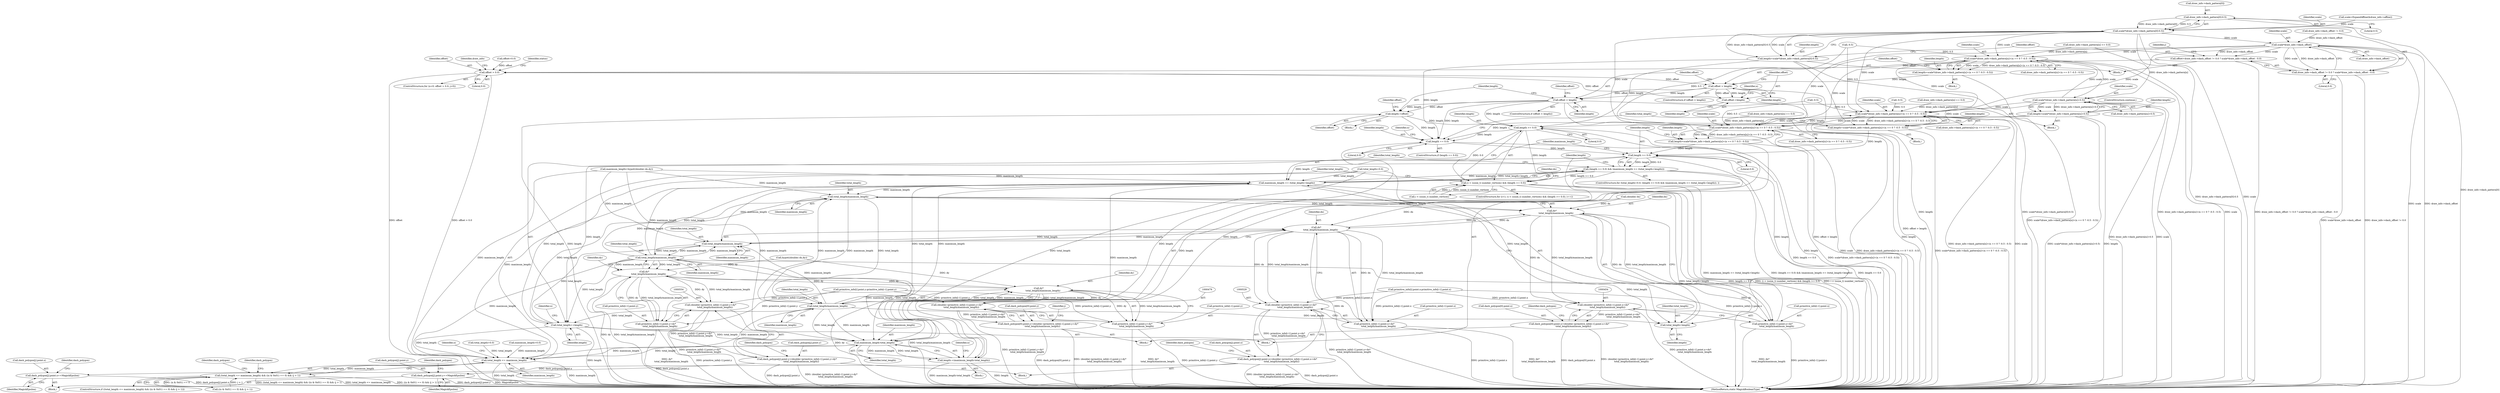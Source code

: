digraph "0_ImageMagick_726812fa2fa7ce16bcf58f6e115f65427a1c0950_0@pointer" {
"1000209" [label="(Call,draw_info->dash_pattern[0]-0.5)"];
"1000207" [label="(Call,scale*(draw_info->dash_pattern[0]-0.5))"];
"1000205" [label="(Call,length=scale*(draw_info->dash_pattern[0]-0.5))"];
"1000328" [label="(Call,length >= 0.0)"];
"1000322" [label="(Call,(i < (ssize_t) number_vertices) && (length >= 0.0))"];
"1000380" [label="(Call,length == 0.0)"];
"1000419" [label="(Call,length >= 0.0)"];
"1000418" [label="(Call,(length >= 0.0) && (maximum_length >= (total_length+length)))"];
"1000422" [label="(Call,maximum_length >= (total_length+length))"];
"1000467" [label="(Call,total_length/maximum_length)"];
"1000465" [label="(Call,dx*\n            total_length/maximum_length)"];
"1000453" [label="(Call,(double) (primitive_info[i-1].point.x+dx*\n            total_length/maximum_length))"];
"1000445" [label="(Call,dash_polygon[0].point.x=(double) (primitive_info[i-1].point.x+dx*\n            total_length/maximum_length))"];
"1000455" [label="(Call,primitive_info[i-1].point.x+dx*\n            total_length/maximum_length)"];
"1000540" [label="(Call,dx*\n            total_length/maximum_length)"];
"1000528" [label="(Call,(double) (primitive_info[i-1].point.x+dx*\n            total_length/maximum_length))"];
"1000520" [label="(Call,dash_polygon[j].point.x=(double) (primitive_info[i-1].point.x+dx*\n            total_length/maximum_length))"];
"1000684" [label="(Call,dash_polygon[j].point.x+=MagickEpsilon)"];
"1000530" [label="(Call,primitive_info[i-1].point.x+dx*\n            total_length/maximum_length)"];
"1000492" [label="(Call,total_length/maximum_length)"];
"1000424" [label="(Call,total_length+length)"];
"1000428" [label="(Call,total_length+=length)"];
"1000542" [label="(Call,total_length/maximum_length)"];
"1000567" [label="(Call,total_length/maximum_length)"];
"1000565" [label="(Call,dy*\n            total_length/maximum_length)"];
"1000490" [label="(Call,dy*\n            total_length/maximum_length)"];
"1000478" [label="(Call,(double) (primitive_info[i-1].point.y+dy*\n            total_length/maximum_length))"];
"1000470" [label="(Call,dash_polygon[0].point.y=(double) (primitive_info[i-1].point.y+dy*\n            total_length/maximum_length))"];
"1000480" [label="(Call,primitive_info[i-1].point.y+dy*\n            total_length/maximum_length)"];
"1000553" [label="(Call,(double) (primitive_info[i-1].point.y+dy*\n            total_length/maximum_length))"];
"1000545" [label="(Call,dash_polygon[j].point.y=(double) (primitive_info[i-1].point.y+dy*\n            total_length/maximum_length))"];
"1000693" [label="(Call,dash_polygon[j].point.y+=MagickEpsilon)"];
"1000555" [label="(Call,primitive_info[i-1].point.y+dy*\n            total_length/maximum_length)"];
"1000634" [label="(Call,maximum_length-total_length)"];
"1000632" [label="(Call,length-=(maximum_length-total_length))"];
"1000662" [label="(Call,total_length <= maximum_length)"];
"1000661" [label="(Call,(total_length <= maximum_length) && ((n & 0x01) == 0) && (j > 1))"];
"1000224" [label="(Call,scale*draw_info->dash_offset)"];
"1000216" [label="(Call,offset=draw_info->dash_offset != 0.0 ? scale*draw_info->dash_offset : 0.0)"];
"1000237" [label="(Call,offset > 0.0)"];
"1000271" [label="(Call,offset > length)"];
"1000275" [label="(Call,offset-=length)"];
"1000293" [label="(Call,offset < length)"];
"1000297" [label="(Call,length-=offset)"];
"1000218" [label="(Call,draw_info->dash_offset != 0.0 ? scale*draw_info->dash_offset : 0.0)"];
"1000255" [label="(Call,scale*(draw_info->dash_pattern[n]+(n == 0 ? -0.5 : 0.5)))"];
"1000253" [label="(Call,length=scale*(draw_info->dash_pattern[n]+(n == 0 ? -0.5 : 0.5)))"];
"1000282" [label="(Call,scale*(draw_info->dash_pattern[n]+0.5))"];
"1000280" [label="(Call,length=scale*(draw_info->dash_pattern[n]+0.5))"];
"1000399" [label="(Call,scale*(draw_info->dash_pattern[n]+(n == 0 ? -0.5 : 0.5)))"];
"1000397" [label="(Call,length=scale*(draw_info->dash_pattern[n]+(n == 0 ? -0.5 : 0.5)))"];
"1000617" [label="(Call,scale*(draw_info->dash_pattern[n]+(n == 0 ? -0.5 : 0.5)))"];
"1000615" [label="(Call,length=scale*(draw_info->dash_pattern[n]+(n == 0 ? -0.5 : 0.5)))"];
"1000305" [label="(Identifier,offset)"];
"1000491" [label="(Identifier,dy)"];
"1000215" [label="(Literal,0.5)"];
"1000333" [label="(Block,)"];
"1000480" [label="(Call,primitive_info[i-1].point.y+dy*\n            total_length/maximum_length)"];
"1000469" [label="(Identifier,maximum_length)"];
"1000467" [label="(Call,total_length/maximum_length)"];
"1000493" [label="(Identifier,total_length)"];
"1000566" [label="(Identifier,dy)"];
"1000295" [label="(Identifier,length)"];
"1000372" [label="(Call,maximum_length=hypot((double) dx,dy))"];
"1000225" [label="(Identifier,scale)"];
"1000496" [label="(Identifier,j)"];
"1000375" [label="(Call,(double) dx)"];
"1000556" [label="(Call,primitive_info[i-1].point.y)"];
"1000216" [label="(Call,offset=draw_info->dash_offset != 0.0 ? scale*draw_info->dash_offset : 0.0)"];
"1000400" [label="(Identifier,scale)"];
"1000541" [label="(Identifier,dx)"];
"1000663" [label="(Identifier,total_length)"];
"1000217" [label="(Identifier,offset)"];
"1000415" [label="(Call,total_length=0.0)"];
"1000318" [label="(ControlStructure,for (i=1; (i < (ssize_t) number_vertices) && (length >= 0.0); i++))"];
"1000453" [label="(Call,(double) (primitive_info[i-1].point.x+dx*\n            total_length/maximum_length))"];
"1000304" [label="(Call,offset=0.0)"];
"1000422" [label="(Call,maximum_length >= (total_length+length))"];
"1000471" [label="(Call,dash_polygon[0].point.y)"];
"1000293" [label="(Call,offset < length)"];
"1000281" [label="(Identifier,length)"];
"1000520" [label="(Call,dash_polygon[j].point.x=(double) (primitive_info[i-1].point.x+dx*\n            total_length/maximum_length))"];
"1000445" [label="(Call,dash_polygon[0].point.x=(double) (primitive_info[i-1].point.x+dx*\n            total_length/maximum_length))"];
"1000674" [label="(Block,)"];
"1000494" [label="(Identifier,maximum_length)"];
"1000277" [label="(Identifier,length)"];
"1000255" [label="(Call,scale*(draw_info->dash_pattern[n]+(n == 0 ? -0.5 : 0.5)))"];
"1000668" [label="(Identifier,n)"];
"1000219" [label="(Call,draw_info->dash_offset != 0.0)"];
"1000549" [label="(Identifier,dash_polygon)"];
"1000543" [label="(Identifier,total_length)"];
"1000455" [label="(Call,primitive_info[i-1].point.x+dx*\n            total_length/maximum_length)"];
"1000567" [label="(Call,total_length/maximum_length)"];
"1000420" [label="(Identifier,length)"];
"1000383" [label="(Block,)"];
"1000605" [label="(Call,draw_info->dash_pattern[n] == 0.0)"];
"1000329" [label="(Identifier,length)"];
"1000233" [label="(ControlStructure,for (n=0; offset > 0.0; j=0))"];
"1000272" [label="(Identifier,offset)"];
"1000229" [label="(Literal,0.0)"];
"1000615" [label="(Call,length=scale*(draw_info->dash_pattern[n]+(n == 0 ? -0.5 : 0.5)))"];
"1000208" [label="(Identifier,scale)"];
"1000542" [label="(Call,total_length/maximum_length)"];
"1000540" [label="(Call,dx*\n            total_length/maximum_length)"];
"1000490" [label="(Call,dy*\n            total_length/maximum_length)"];
"1000618" [label="(Identifier,scale)"];
"1000335" [label="(Identifier,dx)"];
"1000694" [label="(Call,dash_polygon[j].point.y)"];
"1000429" [label="(Identifier,total_length)"];
"1000446" [label="(Call,dash_polygon[0].point.x)"];
"1000636" [label="(Identifier,total_length)"];
"1000271" [label="(Call,offset > length)"];
"1000299" [label="(Identifier,offset)"];
"1000635" [label="(Identifier,maximum_length)"];
"1000660" [label="(ControlStructure,if ((total_length <= maximum_length) && ((n & 0x01) == 0) && (j > 1)))"];
"1000544" [label="(Identifier,maximum_length)"];
"1000322" [label="(Call,(i < (ssize_t) number_vertices) && (length >= 0.0))"];
"1000684" [label="(Call,dash_polygon[j].point.x+=MagickEpsilon)"];
"1000531" [label="(Call,primitive_info[i-1].point.x)"];
"1000310" [label="(Identifier,status)"];
"1000629" [label="(Call,-0.5)"];
"1000315" [label="(Call,total_length=0.0)"];
"1000573" [label="(Identifier,dash_polygon)"];
"1000421" [label="(Literal,0.0)"];
"1000280" [label="(Call,length=scale*(draw_info->dash_pattern[n]+0.5))"];
"1000296" [label="(Block,)"];
"1000270" [label="(ControlStructure,if (offset > length))"];
"1000478" [label="(Call,(double) (primitive_info[i-1].point.y+dy*\n            total_length/maximum_length))"];
"1000665" [label="(Call,((n & 0x01) == 0) && (j > 1))"];
"1000466" [label="(Identifier,dx)"];
"1000425" [label="(Identifier,total_length)"];
"1000273" [label="(Identifier,length)"];
"1000231" [label="(Identifier,j)"];
"1000381" [label="(Identifier,length)"];
"1000336" [label="(Call,primitive_info[i].point.x-primitive_info[i-1].point.x)"];
"1000323" [label="(Call,i < (ssize_t) number_vertices)"];
"1000205" [label="(Call,length=scale*(draw_info->dash_pattern[0]-0.5))"];
"1000206" [label="(Identifier,length)"];
"1000284" [label="(Call,draw_info->dash_pattern[n]+0.5)"];
"1000416" [label="(Identifier,total_length)"];
"1000640" [label="(Identifier,n)"];
"1000398" [label="(Identifier,length)"];
"1000546" [label="(Call,dash_polygon[j].point.y)"];
"1000424" [label="(Call,total_length+length)"];
"1000456" [label="(Call,primitive_info[i-1].point.x)"];
"1000474" [label="(Identifier,dash_polygon)"];
"1000569" [label="(Identifier,maximum_length)"];
"1000692" [label="(Identifier,MagickEpsilon)"];
"1000763" [label="(MethodReturn,static MagickBooleanType)"];
"1000397" [label="(Call,length=scale*(draw_info->dash_pattern[n]+(n == 0 ? -0.5 : 0.5)))"];
"1000411" [label="(Call,-0.5)"];
"1000292" [label="(ControlStructure,if (offset < length))"];
"1000499" [label="(Block,)"];
"1000419" [label="(Call,length >= 0.0)"];
"1000283" [label="(Identifier,scale)"];
"1000297" [label="(Call,length-=offset)"];
"1000301" [label="(Identifier,offset)"];
"1000470" [label="(Call,dash_polygon[0].point.y=(double) (primitive_info[i-1].point.y+dy*\n            total_length/maximum_length))"];
"1000294" [label="(Identifier,offset)"];
"1000267" [label="(Call,-0.5)"];
"1000245" [label="(Call,draw_info->dash_pattern[n] <= 0.0)"];
"1000568" [label="(Identifier,total_length)"];
"1000677" [label="(Identifier,dash_polygon)"];
"1000254" [label="(Identifier,length)"];
"1000616" [label="(Identifier,length)"];
"1000530" [label="(Call,primitive_info[i-1].point.x+dx*\n            total_length/maximum_length)"];
"1000237" [label="(Call,offset > 0.0)"];
"1000545" [label="(Call,dash_polygon[j].point.y=(double) (primitive_info[i-1].point.y+dy*\n            total_length/maximum_length))"];
"1000276" [label="(Identifier,offset)"];
"1000633" [label="(Identifier,length)"];
"1000279" [label="(Identifier,n)"];
"1000226" [label="(Call,draw_info->dash_offset)"];
"1000291" [label="(ControlStructure,continue;)"];
"1000387" [label="(Call,draw_info->dash_pattern[n] == 0.0)"];
"1000437" [label="(Block,)"];
"1000528" [label="(Call,(double) (primitive_info[i-1].point.x+dx*\n            total_length/maximum_length))"];
"1000492" [label="(Call,total_length/maximum_length)"];
"1000385" [label="(Identifier,n)"];
"1000465" [label="(Call,dx*\n            total_length/maximum_length)"];
"1000207" [label="(Call,scale*(draw_info->dash_pattern[0]-0.5))"];
"1000664" [label="(Identifier,maximum_length)"];
"1000210" [label="(Call,draw_info->dash_pattern[0])"];
"1000401" [label="(Call,draw_info->dash_pattern[n]+(n == 0 ? -0.5 : 0.5))"];
"1000256" [label="(Identifier,scale)"];
"1000218" [label="(Call,draw_info->dash_offset != 0.0 ? scale*draw_info->dash_offset : 0.0)"];
"1000428" [label="(Call,total_length+=length)"];
"1000224" [label="(Call,scale*draw_info->dash_offset)"];
"1000239" [label="(Literal,0.0)"];
"1000275" [label="(Call,offset-=length)"];
"1000382" [label="(Literal,0.0)"];
"1000238" [label="(Identifier,offset)"];
"1000282" [label="(Call,scale*(draw_info->dash_pattern[n]+0.5))"];
"1000662" [label="(Call,total_length <= maximum_length)"];
"1000661" [label="(Call,(total_length <= maximum_length) && ((n & 0x01) == 0) && (j > 1))"];
"1000253" [label="(Call,length=scale*(draw_info->dash_pattern[n]+(n == 0 ? -0.5 : 0.5)))"];
"1000243" [label="(Block,)"];
"1000209" [label="(Call,draw_info->dash_pattern[0]-0.5)"];
"1000426" [label="(Identifier,length)"];
"1000701" [label="(Identifier,MagickEpsilon)"];
"1000705" [label="(Identifier,dash_polygon)"];
"1000553" [label="(Call,(double) (primitive_info[i-1].point.y+dy*\n            total_length/maximum_length))"];
"1000632" [label="(Call,length-=(maximum_length-total_length))"];
"1000380" [label="(Call,length == 0.0)"];
"1000330" [label="(Literal,0.0)"];
"1000257" [label="(Call,draw_info->dash_pattern[n]+(n == 0 ? -0.5 : 0.5))"];
"1000414" [label="(ControlStructure,for (total_length=0.0; (length >= 0.0) && (maximum_length >= (total_length+length)); ))"];
"1000521" [label="(Call,dash_polygon[j].point.x)"];
"1000312" [label="(Call,maximum_length=0.0)"];
"1000328" [label="(Call,length >= 0.0)"];
"1000379" [label="(ControlStructure,if (length == 0.0))"];
"1000468" [label="(Identifier,total_length)"];
"1000298" [label="(Identifier,length)"];
"1000617" [label="(Call,scale*(draw_info->dash_pattern[n]+(n == 0 ? -0.5 : 0.5)))"];
"1000685" [label="(Call,dash_polygon[j].point.x)"];
"1000697" [label="(Identifier,dash_polygon)"];
"1000399" [label="(Call,scale*(draw_info->dash_pattern[n]+(n == 0 ? -0.5 : 0.5)))"];
"1000619" [label="(Call,draw_info->dash_pattern[n]+(n == 0 ? -0.5 : 0.5))"];
"1000434" [label="(Identifier,n)"];
"1000634" [label="(Call,maximum_length-total_length)"];
"1000427" [label="(Block,)"];
"1000735" [label="(Identifier,dash_polygon)"];
"1000430" [label="(Identifier,length)"];
"1000374" [label="(Call,hypot((double) dx,dy))"];
"1000555" [label="(Call,primitive_info[i-1].point.y+dy*\n            total_length/maximum_length)"];
"1000274" [label="(Block,)"];
"1000423" [label="(Identifier,maximum_length)"];
"1000355" [label="(Call,primitive_info[i].point.y-primitive_info[i-1].point.y)"];
"1000105" [label="(Block,)"];
"1000198" [label="(Call,scale=ExpandAffine(&draw_info->affine))"];
"1000565" [label="(Call,dy*\n            total_length/maximum_length)"];
"1000248" [label="(Identifier,draw_info)"];
"1000481" [label="(Call,primitive_info[i-1].point.y)"];
"1000693" [label="(Call,dash_polygon[j].point.y+=MagickEpsilon)"];
"1000418" [label="(Call,(length >= 0.0) && (maximum_length >= (total_length+length)))"];
"1000209" -> "1000207"  [label="AST: "];
"1000209" -> "1000215"  [label="CFG: "];
"1000210" -> "1000209"  [label="AST: "];
"1000215" -> "1000209"  [label="AST: "];
"1000207" -> "1000209"  [label="CFG: "];
"1000209" -> "1000763"  [label="DDG: draw_info->dash_pattern[0]"];
"1000209" -> "1000207"  [label="DDG: draw_info->dash_pattern[0]"];
"1000209" -> "1000207"  [label="DDG: 0.5"];
"1000207" -> "1000205"  [label="AST: "];
"1000208" -> "1000207"  [label="AST: "];
"1000205" -> "1000207"  [label="CFG: "];
"1000207" -> "1000763"  [label="DDG: draw_info->dash_pattern[0]-0.5"];
"1000207" -> "1000763"  [label="DDG: scale"];
"1000207" -> "1000205"  [label="DDG: scale"];
"1000207" -> "1000205"  [label="DDG: draw_info->dash_pattern[0]-0.5"];
"1000198" -> "1000207"  [label="DDG: scale"];
"1000207" -> "1000224"  [label="DDG: scale"];
"1000207" -> "1000255"  [label="DDG: scale"];
"1000207" -> "1000399"  [label="DDG: scale"];
"1000207" -> "1000617"  [label="DDG: scale"];
"1000205" -> "1000105"  [label="AST: "];
"1000206" -> "1000205"  [label="AST: "];
"1000217" -> "1000205"  [label="CFG: "];
"1000205" -> "1000763"  [label="DDG: length"];
"1000205" -> "1000763"  [label="DDG: scale*(draw_info->dash_pattern[0]-0.5)"];
"1000205" -> "1000328"  [label="DDG: length"];
"1000205" -> "1000380"  [label="DDG: length"];
"1000328" -> "1000322"  [label="AST: "];
"1000328" -> "1000330"  [label="CFG: "];
"1000329" -> "1000328"  [label="AST: "];
"1000330" -> "1000328"  [label="AST: "];
"1000322" -> "1000328"  [label="CFG: "];
"1000328" -> "1000763"  [label="DDG: length"];
"1000328" -> "1000322"  [label="DDG: length"];
"1000328" -> "1000322"  [label="DDG: 0.0"];
"1000297" -> "1000328"  [label="DDG: length"];
"1000632" -> "1000328"  [label="DDG: length"];
"1000293" -> "1000328"  [label="DDG: length"];
"1000280" -> "1000328"  [label="DDG: length"];
"1000328" -> "1000380"  [label="DDG: length"];
"1000322" -> "1000318"  [label="AST: "];
"1000322" -> "1000323"  [label="CFG: "];
"1000323" -> "1000322"  [label="AST: "];
"1000335" -> "1000322"  [label="CFG: "];
"1000663" -> "1000322"  [label="CFG: "];
"1000322" -> "1000763"  [label="DDG: length >= 0.0"];
"1000322" -> "1000763"  [label="DDG: (i < (ssize_t) number_vertices) && (length >= 0.0)"];
"1000322" -> "1000763"  [label="DDG: i < (ssize_t) number_vertices"];
"1000323" -> "1000322"  [label="DDG: i"];
"1000323" -> "1000322"  [label="DDG: (ssize_t) number_vertices"];
"1000418" -> "1000322"  [label="DDG: length >= 0.0"];
"1000380" -> "1000379"  [label="AST: "];
"1000380" -> "1000382"  [label="CFG: "];
"1000381" -> "1000380"  [label="AST: "];
"1000382" -> "1000380"  [label="AST: "];
"1000385" -> "1000380"  [label="CFG: "];
"1000416" -> "1000380"  [label="CFG: "];
"1000380" -> "1000763"  [label="DDG: length == 0.0"];
"1000297" -> "1000380"  [label="DDG: length"];
"1000632" -> "1000380"  [label="DDG: length"];
"1000293" -> "1000380"  [label="DDG: length"];
"1000280" -> "1000380"  [label="DDG: length"];
"1000380" -> "1000419"  [label="DDG: length"];
"1000419" -> "1000418"  [label="AST: "];
"1000419" -> "1000421"  [label="CFG: "];
"1000420" -> "1000419"  [label="AST: "];
"1000421" -> "1000419"  [label="AST: "];
"1000423" -> "1000419"  [label="CFG: "];
"1000418" -> "1000419"  [label="CFG: "];
"1000419" -> "1000418"  [label="DDG: length"];
"1000419" -> "1000418"  [label="DDG: 0.0"];
"1000397" -> "1000419"  [label="DDG: length"];
"1000615" -> "1000419"  [label="DDG: length"];
"1000419" -> "1000422"  [label="DDG: length"];
"1000419" -> "1000424"  [label="DDG: length"];
"1000419" -> "1000428"  [label="DDG: length"];
"1000419" -> "1000632"  [label="DDG: length"];
"1000418" -> "1000414"  [label="AST: "];
"1000418" -> "1000422"  [label="CFG: "];
"1000422" -> "1000418"  [label="AST: "];
"1000429" -> "1000418"  [label="CFG: "];
"1000633" -> "1000418"  [label="CFG: "];
"1000418" -> "1000763"  [label="DDG: maximum_length >= (total_length+length)"];
"1000418" -> "1000763"  [label="DDG: (length >= 0.0) && (maximum_length >= (total_length+length))"];
"1000418" -> "1000763"  [label="DDG: length >= 0.0"];
"1000422" -> "1000418"  [label="DDG: maximum_length"];
"1000422" -> "1000418"  [label="DDG: total_length+length"];
"1000422" -> "1000424"  [label="CFG: "];
"1000423" -> "1000422"  [label="AST: "];
"1000424" -> "1000422"  [label="AST: "];
"1000422" -> "1000763"  [label="DDG: total_length+length"];
"1000567" -> "1000422"  [label="DDG: maximum_length"];
"1000567" -> "1000422"  [label="DDG: total_length"];
"1000492" -> "1000422"  [label="DDG: maximum_length"];
"1000492" -> "1000422"  [label="DDG: total_length"];
"1000372" -> "1000422"  [label="DDG: maximum_length"];
"1000415" -> "1000422"  [label="DDG: total_length"];
"1000422" -> "1000467"  [label="DDG: maximum_length"];
"1000422" -> "1000542"  [label="DDG: maximum_length"];
"1000422" -> "1000634"  [label="DDG: maximum_length"];
"1000422" -> "1000662"  [label="DDG: maximum_length"];
"1000467" -> "1000465"  [label="AST: "];
"1000467" -> "1000469"  [label="CFG: "];
"1000468" -> "1000467"  [label="AST: "];
"1000469" -> "1000467"  [label="AST: "];
"1000465" -> "1000467"  [label="CFG: "];
"1000467" -> "1000465"  [label="DDG: total_length"];
"1000467" -> "1000465"  [label="DDG: maximum_length"];
"1000428" -> "1000467"  [label="DDG: total_length"];
"1000567" -> "1000467"  [label="DDG: maximum_length"];
"1000492" -> "1000467"  [label="DDG: maximum_length"];
"1000372" -> "1000467"  [label="DDG: maximum_length"];
"1000467" -> "1000492"  [label="DDG: total_length"];
"1000467" -> "1000492"  [label="DDG: maximum_length"];
"1000465" -> "1000455"  [label="AST: "];
"1000466" -> "1000465"  [label="AST: "];
"1000455" -> "1000465"  [label="CFG: "];
"1000465" -> "1000763"  [label="DDG: dx"];
"1000465" -> "1000453"  [label="DDG: dx"];
"1000465" -> "1000453"  [label="DDG: total_length/maximum_length"];
"1000465" -> "1000455"  [label="DDG: dx"];
"1000465" -> "1000455"  [label="DDG: total_length/maximum_length"];
"1000375" -> "1000465"  [label="DDG: dx"];
"1000540" -> "1000465"  [label="DDG: dx"];
"1000465" -> "1000540"  [label="DDG: dx"];
"1000453" -> "1000445"  [label="AST: "];
"1000453" -> "1000455"  [label="CFG: "];
"1000454" -> "1000453"  [label="AST: "];
"1000455" -> "1000453"  [label="AST: "];
"1000445" -> "1000453"  [label="CFG: "];
"1000453" -> "1000763"  [label="DDG: primitive_info[i-1].point.x+dx*\n            total_length/maximum_length"];
"1000453" -> "1000445"  [label="DDG: primitive_info[i-1].point.x+dx*\n            total_length/maximum_length"];
"1000336" -> "1000453"  [label="DDG: primitive_info[i-1].point.x"];
"1000445" -> "1000437"  [label="AST: "];
"1000446" -> "1000445"  [label="AST: "];
"1000474" -> "1000445"  [label="CFG: "];
"1000445" -> "1000763"  [label="DDG: dash_polygon[0].point.x"];
"1000445" -> "1000763"  [label="DDG: (double) (primitive_info[i-1].point.x+dx*\n            total_length/maximum_length)"];
"1000456" -> "1000455"  [label="AST: "];
"1000455" -> "1000763"  [label="DDG: dx*\n            total_length/maximum_length"];
"1000455" -> "1000763"  [label="DDG: primitive_info[i-1].point.x"];
"1000336" -> "1000455"  [label="DDG: primitive_info[i-1].point.x"];
"1000540" -> "1000530"  [label="AST: "];
"1000540" -> "1000542"  [label="CFG: "];
"1000541" -> "1000540"  [label="AST: "];
"1000542" -> "1000540"  [label="AST: "];
"1000530" -> "1000540"  [label="CFG: "];
"1000540" -> "1000763"  [label="DDG: dx"];
"1000540" -> "1000528"  [label="DDG: dx"];
"1000540" -> "1000528"  [label="DDG: total_length/maximum_length"];
"1000540" -> "1000530"  [label="DDG: dx"];
"1000540" -> "1000530"  [label="DDG: total_length/maximum_length"];
"1000375" -> "1000540"  [label="DDG: dx"];
"1000542" -> "1000540"  [label="DDG: total_length"];
"1000542" -> "1000540"  [label="DDG: maximum_length"];
"1000528" -> "1000520"  [label="AST: "];
"1000528" -> "1000530"  [label="CFG: "];
"1000529" -> "1000528"  [label="AST: "];
"1000530" -> "1000528"  [label="AST: "];
"1000520" -> "1000528"  [label="CFG: "];
"1000528" -> "1000763"  [label="DDG: primitive_info[i-1].point.x+dx*\n            total_length/maximum_length"];
"1000528" -> "1000520"  [label="DDG: primitive_info[i-1].point.x+dx*\n            total_length/maximum_length"];
"1000336" -> "1000528"  [label="DDG: primitive_info[i-1].point.x"];
"1000520" -> "1000499"  [label="AST: "];
"1000521" -> "1000520"  [label="AST: "];
"1000549" -> "1000520"  [label="CFG: "];
"1000520" -> "1000763"  [label="DDG: (double) (primitive_info[i-1].point.x+dx*\n            total_length/maximum_length)"];
"1000520" -> "1000763"  [label="DDG: dash_polygon[j].point.x"];
"1000520" -> "1000684"  [label="DDG: dash_polygon[j].point.x"];
"1000684" -> "1000674"  [label="AST: "];
"1000684" -> "1000692"  [label="CFG: "];
"1000685" -> "1000684"  [label="AST: "];
"1000692" -> "1000684"  [label="AST: "];
"1000697" -> "1000684"  [label="CFG: "];
"1000684" -> "1000763"  [label="DDG: dash_polygon[j].point.x"];
"1000531" -> "1000530"  [label="AST: "];
"1000530" -> "1000763"  [label="DDG: dx*\n            total_length/maximum_length"];
"1000530" -> "1000763"  [label="DDG: primitive_info[i-1].point.x"];
"1000336" -> "1000530"  [label="DDG: primitive_info[i-1].point.x"];
"1000492" -> "1000490"  [label="AST: "];
"1000492" -> "1000494"  [label="CFG: "];
"1000493" -> "1000492"  [label="AST: "];
"1000494" -> "1000492"  [label="AST: "];
"1000490" -> "1000492"  [label="CFG: "];
"1000492" -> "1000424"  [label="DDG: total_length"];
"1000492" -> "1000428"  [label="DDG: total_length"];
"1000492" -> "1000490"  [label="DDG: total_length"];
"1000492" -> "1000490"  [label="DDG: maximum_length"];
"1000492" -> "1000542"  [label="DDG: maximum_length"];
"1000492" -> "1000634"  [label="DDG: maximum_length"];
"1000492" -> "1000634"  [label="DDG: total_length"];
"1000492" -> "1000662"  [label="DDG: maximum_length"];
"1000424" -> "1000426"  [label="CFG: "];
"1000425" -> "1000424"  [label="AST: "];
"1000426" -> "1000424"  [label="AST: "];
"1000567" -> "1000424"  [label="DDG: total_length"];
"1000415" -> "1000424"  [label="DDG: total_length"];
"1000428" -> "1000427"  [label="AST: "];
"1000428" -> "1000430"  [label="CFG: "];
"1000429" -> "1000428"  [label="AST: "];
"1000430" -> "1000428"  [label="AST: "];
"1000434" -> "1000428"  [label="CFG: "];
"1000428" -> "1000763"  [label="DDG: length"];
"1000567" -> "1000428"  [label="DDG: total_length"];
"1000415" -> "1000428"  [label="DDG: total_length"];
"1000428" -> "1000542"  [label="DDG: total_length"];
"1000428" -> "1000634"  [label="DDG: total_length"];
"1000428" -> "1000662"  [label="DDG: total_length"];
"1000542" -> "1000544"  [label="CFG: "];
"1000543" -> "1000542"  [label="AST: "];
"1000544" -> "1000542"  [label="AST: "];
"1000567" -> "1000542"  [label="DDG: maximum_length"];
"1000372" -> "1000542"  [label="DDG: maximum_length"];
"1000542" -> "1000567"  [label="DDG: total_length"];
"1000542" -> "1000567"  [label="DDG: maximum_length"];
"1000567" -> "1000565"  [label="AST: "];
"1000567" -> "1000569"  [label="CFG: "];
"1000568" -> "1000567"  [label="AST: "];
"1000569" -> "1000567"  [label="AST: "];
"1000565" -> "1000567"  [label="CFG: "];
"1000567" -> "1000565"  [label="DDG: total_length"];
"1000567" -> "1000565"  [label="DDG: maximum_length"];
"1000567" -> "1000634"  [label="DDG: maximum_length"];
"1000567" -> "1000634"  [label="DDG: total_length"];
"1000567" -> "1000662"  [label="DDG: maximum_length"];
"1000565" -> "1000555"  [label="AST: "];
"1000566" -> "1000565"  [label="AST: "];
"1000555" -> "1000565"  [label="CFG: "];
"1000565" -> "1000763"  [label="DDG: dy"];
"1000565" -> "1000763"  [label="DDG: total_length/maximum_length"];
"1000565" -> "1000490"  [label="DDG: dy"];
"1000565" -> "1000553"  [label="DDG: dy"];
"1000565" -> "1000553"  [label="DDG: total_length/maximum_length"];
"1000565" -> "1000555"  [label="DDG: dy"];
"1000565" -> "1000555"  [label="DDG: total_length/maximum_length"];
"1000490" -> "1000565"  [label="DDG: dy"];
"1000374" -> "1000565"  [label="DDG: dy"];
"1000490" -> "1000480"  [label="AST: "];
"1000491" -> "1000490"  [label="AST: "];
"1000480" -> "1000490"  [label="CFG: "];
"1000490" -> "1000763"  [label="DDG: dy"];
"1000490" -> "1000763"  [label="DDG: total_length/maximum_length"];
"1000490" -> "1000478"  [label="DDG: dy"];
"1000490" -> "1000478"  [label="DDG: total_length/maximum_length"];
"1000490" -> "1000480"  [label="DDG: dy"];
"1000490" -> "1000480"  [label="DDG: total_length/maximum_length"];
"1000374" -> "1000490"  [label="DDG: dy"];
"1000478" -> "1000470"  [label="AST: "];
"1000478" -> "1000480"  [label="CFG: "];
"1000479" -> "1000478"  [label="AST: "];
"1000480" -> "1000478"  [label="AST: "];
"1000470" -> "1000478"  [label="CFG: "];
"1000478" -> "1000763"  [label="DDG: primitive_info[i-1].point.y+dy*\n            total_length/maximum_length"];
"1000478" -> "1000470"  [label="DDG: primitive_info[i-1].point.y+dy*\n            total_length/maximum_length"];
"1000355" -> "1000478"  [label="DDG: primitive_info[i-1].point.y"];
"1000470" -> "1000437"  [label="AST: "];
"1000471" -> "1000470"  [label="AST: "];
"1000496" -> "1000470"  [label="CFG: "];
"1000470" -> "1000763"  [label="DDG: dash_polygon[0].point.y"];
"1000470" -> "1000763"  [label="DDG: (double) (primitive_info[i-1].point.y+dy*\n            total_length/maximum_length)"];
"1000481" -> "1000480"  [label="AST: "];
"1000480" -> "1000763"  [label="DDG: dy*\n            total_length/maximum_length"];
"1000480" -> "1000763"  [label="DDG: primitive_info[i-1].point.y"];
"1000355" -> "1000480"  [label="DDG: primitive_info[i-1].point.y"];
"1000553" -> "1000545"  [label="AST: "];
"1000553" -> "1000555"  [label="CFG: "];
"1000554" -> "1000553"  [label="AST: "];
"1000555" -> "1000553"  [label="AST: "];
"1000545" -> "1000553"  [label="CFG: "];
"1000553" -> "1000763"  [label="DDG: primitive_info[i-1].point.y+dy*\n            total_length/maximum_length"];
"1000553" -> "1000545"  [label="DDG: primitive_info[i-1].point.y+dy*\n            total_length/maximum_length"];
"1000355" -> "1000553"  [label="DDG: primitive_info[i-1].point.y"];
"1000545" -> "1000499"  [label="AST: "];
"1000546" -> "1000545"  [label="AST: "];
"1000573" -> "1000545"  [label="CFG: "];
"1000545" -> "1000763"  [label="DDG: (double) (primitive_info[i-1].point.y+dy*\n            total_length/maximum_length)"];
"1000545" -> "1000763"  [label="DDG: dash_polygon[j].point.y"];
"1000545" -> "1000693"  [label="DDG: dash_polygon[j].point.y"];
"1000693" -> "1000674"  [label="AST: "];
"1000693" -> "1000701"  [label="CFG: "];
"1000694" -> "1000693"  [label="AST: "];
"1000701" -> "1000693"  [label="AST: "];
"1000705" -> "1000693"  [label="CFG: "];
"1000693" -> "1000763"  [label="DDG: MagickEpsilon"];
"1000693" -> "1000763"  [label="DDG: dash_polygon[j].point.y"];
"1000556" -> "1000555"  [label="AST: "];
"1000555" -> "1000763"  [label="DDG: primitive_info[i-1].point.y"];
"1000555" -> "1000763"  [label="DDG: dy*\n            total_length/maximum_length"];
"1000355" -> "1000555"  [label="DDG: primitive_info[i-1].point.y"];
"1000634" -> "1000632"  [label="AST: "];
"1000634" -> "1000636"  [label="CFG: "];
"1000635" -> "1000634"  [label="AST: "];
"1000636" -> "1000634"  [label="AST: "];
"1000632" -> "1000634"  [label="CFG: "];
"1000634" -> "1000632"  [label="DDG: maximum_length"];
"1000634" -> "1000632"  [label="DDG: total_length"];
"1000372" -> "1000634"  [label="DDG: maximum_length"];
"1000415" -> "1000634"  [label="DDG: total_length"];
"1000634" -> "1000662"  [label="DDG: total_length"];
"1000634" -> "1000662"  [label="DDG: maximum_length"];
"1000632" -> "1000333"  [label="AST: "];
"1000633" -> "1000632"  [label="AST: "];
"1000640" -> "1000632"  [label="CFG: "];
"1000632" -> "1000763"  [label="DDG: length"];
"1000632" -> "1000763"  [label="DDG: maximum_length-total_length"];
"1000662" -> "1000661"  [label="AST: "];
"1000662" -> "1000664"  [label="CFG: "];
"1000663" -> "1000662"  [label="AST: "];
"1000664" -> "1000662"  [label="AST: "];
"1000668" -> "1000662"  [label="CFG: "];
"1000661" -> "1000662"  [label="CFG: "];
"1000662" -> "1000763"  [label="DDG: total_length"];
"1000662" -> "1000763"  [label="DDG: maximum_length"];
"1000662" -> "1000661"  [label="DDG: total_length"];
"1000662" -> "1000661"  [label="DDG: maximum_length"];
"1000315" -> "1000662"  [label="DDG: total_length"];
"1000312" -> "1000662"  [label="DDG: maximum_length"];
"1000372" -> "1000662"  [label="DDG: maximum_length"];
"1000661" -> "1000660"  [label="AST: "];
"1000661" -> "1000665"  [label="CFG: "];
"1000665" -> "1000661"  [label="AST: "];
"1000677" -> "1000661"  [label="CFG: "];
"1000735" -> "1000661"  [label="CFG: "];
"1000661" -> "1000763"  [label="DDG: (total_length <= maximum_length) && ((n & 0x01) == 0) && (j > 1)"];
"1000661" -> "1000763"  [label="DDG: total_length <= maximum_length"];
"1000661" -> "1000763"  [label="DDG: ((n & 0x01) == 0) && (j > 1)"];
"1000665" -> "1000661"  [label="DDG: (n & 0x01) == 0"];
"1000665" -> "1000661"  [label="DDG: j > 1"];
"1000224" -> "1000218"  [label="AST: "];
"1000224" -> "1000226"  [label="CFG: "];
"1000225" -> "1000224"  [label="AST: "];
"1000226" -> "1000224"  [label="AST: "];
"1000218" -> "1000224"  [label="CFG: "];
"1000224" -> "1000763"  [label="DDG: scale"];
"1000224" -> "1000763"  [label="DDG: draw_info->dash_offset"];
"1000224" -> "1000216"  [label="DDG: scale"];
"1000224" -> "1000216"  [label="DDG: draw_info->dash_offset"];
"1000224" -> "1000218"  [label="DDG: scale"];
"1000224" -> "1000218"  [label="DDG: draw_info->dash_offset"];
"1000219" -> "1000224"  [label="DDG: draw_info->dash_offset"];
"1000224" -> "1000255"  [label="DDG: scale"];
"1000224" -> "1000399"  [label="DDG: scale"];
"1000224" -> "1000617"  [label="DDG: scale"];
"1000216" -> "1000105"  [label="AST: "];
"1000216" -> "1000218"  [label="CFG: "];
"1000217" -> "1000216"  [label="AST: "];
"1000218" -> "1000216"  [label="AST: "];
"1000231" -> "1000216"  [label="CFG: "];
"1000216" -> "1000763"  [label="DDG: draw_info->dash_offset != 0.0 ? scale*draw_info->dash_offset : 0.0"];
"1000216" -> "1000237"  [label="DDG: offset"];
"1000237" -> "1000233"  [label="AST: "];
"1000237" -> "1000239"  [label="CFG: "];
"1000238" -> "1000237"  [label="AST: "];
"1000239" -> "1000237"  [label="AST: "];
"1000248" -> "1000237"  [label="CFG: "];
"1000310" -> "1000237"  [label="CFG: "];
"1000237" -> "1000763"  [label="DDG: offset > 0.0"];
"1000237" -> "1000763"  [label="DDG: offset"];
"1000304" -> "1000237"  [label="DDG: offset"];
"1000275" -> "1000237"  [label="DDG: offset"];
"1000237" -> "1000271"  [label="DDG: offset"];
"1000271" -> "1000270"  [label="AST: "];
"1000271" -> "1000273"  [label="CFG: "];
"1000272" -> "1000271"  [label="AST: "];
"1000273" -> "1000271"  [label="AST: "];
"1000276" -> "1000271"  [label="CFG: "];
"1000294" -> "1000271"  [label="CFG: "];
"1000271" -> "1000763"  [label="DDG: offset > length"];
"1000253" -> "1000271"  [label="DDG: length"];
"1000271" -> "1000275"  [label="DDG: length"];
"1000271" -> "1000275"  [label="DDG: offset"];
"1000271" -> "1000293"  [label="DDG: offset"];
"1000271" -> "1000293"  [label="DDG: length"];
"1000275" -> "1000274"  [label="AST: "];
"1000275" -> "1000277"  [label="CFG: "];
"1000276" -> "1000275"  [label="AST: "];
"1000277" -> "1000275"  [label="AST: "];
"1000279" -> "1000275"  [label="CFG: "];
"1000293" -> "1000292"  [label="AST: "];
"1000293" -> "1000295"  [label="CFG: "];
"1000294" -> "1000293"  [label="AST: "];
"1000295" -> "1000293"  [label="AST: "];
"1000298" -> "1000293"  [label="CFG: "];
"1000305" -> "1000293"  [label="CFG: "];
"1000293" -> "1000763"  [label="DDG: offset < length"];
"1000293" -> "1000763"  [label="DDG: length"];
"1000293" -> "1000297"  [label="DDG: offset"];
"1000293" -> "1000297"  [label="DDG: length"];
"1000297" -> "1000296"  [label="AST: "];
"1000297" -> "1000299"  [label="CFG: "];
"1000298" -> "1000297"  [label="AST: "];
"1000299" -> "1000297"  [label="AST: "];
"1000301" -> "1000297"  [label="CFG: "];
"1000297" -> "1000763"  [label="DDG: length"];
"1000218" -> "1000229"  [label="CFG: "];
"1000219" -> "1000218"  [label="AST: "];
"1000229" -> "1000218"  [label="AST: "];
"1000218" -> "1000763"  [label="DDG: draw_info->dash_offset != 0.0"];
"1000218" -> "1000763"  [label="DDG: scale*draw_info->dash_offset"];
"1000255" -> "1000253"  [label="AST: "];
"1000255" -> "1000257"  [label="CFG: "];
"1000256" -> "1000255"  [label="AST: "];
"1000257" -> "1000255"  [label="AST: "];
"1000253" -> "1000255"  [label="CFG: "];
"1000255" -> "1000763"  [label="DDG: draw_info->dash_pattern[n]+(n == 0 ? -0.5 : 0.5)"];
"1000255" -> "1000763"  [label="DDG: scale"];
"1000255" -> "1000253"  [label="DDG: scale"];
"1000255" -> "1000253"  [label="DDG: draw_info->dash_pattern[n]+(n == 0 ? -0.5 : 0.5)"];
"1000282" -> "1000255"  [label="DDG: scale"];
"1000245" -> "1000255"  [label="DDG: draw_info->dash_pattern[n]"];
"1000267" -> "1000255"  [label="DDG: 0.5"];
"1000255" -> "1000282"  [label="DDG: scale"];
"1000255" -> "1000399"  [label="DDG: scale"];
"1000255" -> "1000617"  [label="DDG: scale"];
"1000253" -> "1000243"  [label="AST: "];
"1000254" -> "1000253"  [label="AST: "];
"1000272" -> "1000253"  [label="CFG: "];
"1000253" -> "1000763"  [label="DDG: scale*(draw_info->dash_pattern[n]+(n == 0 ? -0.5 : 0.5))"];
"1000282" -> "1000280"  [label="AST: "];
"1000282" -> "1000284"  [label="CFG: "];
"1000283" -> "1000282"  [label="AST: "];
"1000284" -> "1000282"  [label="AST: "];
"1000280" -> "1000282"  [label="CFG: "];
"1000282" -> "1000763"  [label="DDG: draw_info->dash_pattern[n]+0.5"];
"1000282" -> "1000763"  [label="DDG: scale"];
"1000282" -> "1000280"  [label="DDG: scale"];
"1000282" -> "1000280"  [label="DDG: draw_info->dash_pattern[n]+0.5"];
"1000245" -> "1000282"  [label="DDG: draw_info->dash_pattern[n]"];
"1000282" -> "1000399"  [label="DDG: scale"];
"1000282" -> "1000617"  [label="DDG: scale"];
"1000280" -> "1000274"  [label="AST: "];
"1000281" -> "1000280"  [label="AST: "];
"1000291" -> "1000280"  [label="CFG: "];
"1000280" -> "1000763"  [label="DDG: scale*(draw_info->dash_pattern[n]+0.5)"];
"1000280" -> "1000763"  [label="DDG: length"];
"1000399" -> "1000397"  [label="AST: "];
"1000399" -> "1000401"  [label="CFG: "];
"1000400" -> "1000399"  [label="AST: "];
"1000401" -> "1000399"  [label="AST: "];
"1000397" -> "1000399"  [label="CFG: "];
"1000399" -> "1000763"  [label="DDG: draw_info->dash_pattern[n]+(n == 0 ? -0.5 : 0.5)"];
"1000399" -> "1000763"  [label="DDG: scale"];
"1000399" -> "1000397"  [label="DDG: scale"];
"1000399" -> "1000397"  [label="DDG: draw_info->dash_pattern[n]+(n == 0 ? -0.5 : 0.5)"];
"1000617" -> "1000399"  [label="DDG: scale"];
"1000387" -> "1000399"  [label="DDG: draw_info->dash_pattern[n]"];
"1000411" -> "1000399"  [label="DDG: 0.5"];
"1000629" -> "1000399"  [label="DDG: 0.5"];
"1000267" -> "1000399"  [label="DDG: 0.5"];
"1000399" -> "1000617"  [label="DDG: scale"];
"1000397" -> "1000383"  [label="AST: "];
"1000398" -> "1000397"  [label="AST: "];
"1000416" -> "1000397"  [label="CFG: "];
"1000397" -> "1000763"  [label="DDG: scale*(draw_info->dash_pattern[n]+(n == 0 ? -0.5 : 0.5))"];
"1000617" -> "1000615"  [label="AST: "];
"1000617" -> "1000619"  [label="CFG: "];
"1000618" -> "1000617"  [label="AST: "];
"1000619" -> "1000617"  [label="AST: "];
"1000615" -> "1000617"  [label="CFG: "];
"1000617" -> "1000763"  [label="DDG: scale"];
"1000617" -> "1000763"  [label="DDG: draw_info->dash_pattern[n]+(n == 0 ? -0.5 : 0.5)"];
"1000617" -> "1000615"  [label="DDG: scale"];
"1000617" -> "1000615"  [label="DDG: draw_info->dash_pattern[n]+(n == 0 ? -0.5 : 0.5)"];
"1000605" -> "1000617"  [label="DDG: draw_info->dash_pattern[n]"];
"1000629" -> "1000617"  [label="DDG: 0.5"];
"1000267" -> "1000617"  [label="DDG: 0.5"];
"1000615" -> "1000427"  [label="AST: "];
"1000616" -> "1000615"  [label="AST: "];
"1000420" -> "1000615"  [label="CFG: "];
"1000615" -> "1000763"  [label="DDG: scale*(draw_info->dash_pattern[n]+(n == 0 ? -0.5 : 0.5))"];
}
